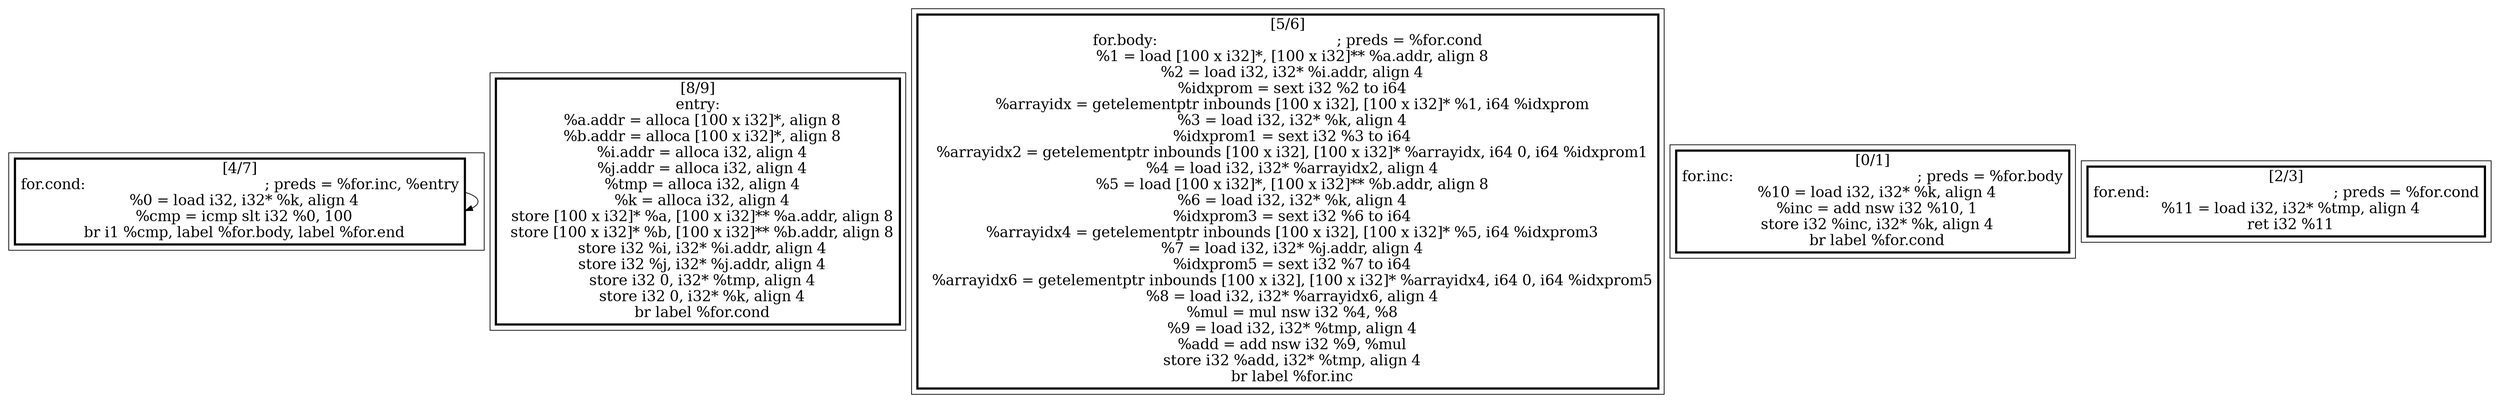 
digraph G {





subgraph cluster4 {


node24 [penwidth=3.0,fontsize=20,shape=rectangle,label="[4/7]
for.cond:                                         ; preds = %for.inc, %entry
  %0 = load i32, i32* %k, align 4
  %cmp = icmp slt i32 %0, 100
  br i1 %cmp, label %for.body, label %for.end
" ]

node24->node24 [ ]


}

subgraph cluster3 {


node23 [penwidth=3.0,fontsize=20,shape=rectangle,label="[8/9]
entry:
  %a.addr = alloca [100 x i32]*, align 8
  %b.addr = alloca [100 x i32]*, align 8
  %i.addr = alloca i32, align 4
  %j.addr = alloca i32, align 4
  %tmp = alloca i32, align 4
  %k = alloca i32, align 4
  store [100 x i32]* %a, [100 x i32]** %a.addr, align 8
  store [100 x i32]* %b, [100 x i32]** %b.addr, align 8
  store i32 %i, i32* %i.addr, align 4
  store i32 %j, i32* %j.addr, align 4
  store i32 0, i32* %tmp, align 4
  store i32 0, i32* %k, align 4
  br label %for.cond
" ]



}

subgraph cluster2 {


node22 [penwidth=3.0,fontsize=20,shape=rectangle,label="[5/6]
for.body:                                         ; preds = %for.cond
  %1 = load [100 x i32]*, [100 x i32]** %a.addr, align 8
  %2 = load i32, i32* %i.addr, align 4
  %idxprom = sext i32 %2 to i64
  %arrayidx = getelementptr inbounds [100 x i32], [100 x i32]* %1, i64 %idxprom
  %3 = load i32, i32* %k, align 4
  %idxprom1 = sext i32 %3 to i64
  %arrayidx2 = getelementptr inbounds [100 x i32], [100 x i32]* %arrayidx, i64 0, i64 %idxprom1
  %4 = load i32, i32* %arrayidx2, align 4
  %5 = load [100 x i32]*, [100 x i32]** %b.addr, align 8
  %6 = load i32, i32* %k, align 4
  %idxprom3 = sext i32 %6 to i64
  %arrayidx4 = getelementptr inbounds [100 x i32], [100 x i32]* %5, i64 %idxprom3
  %7 = load i32, i32* %j.addr, align 4
  %idxprom5 = sext i32 %7 to i64
  %arrayidx6 = getelementptr inbounds [100 x i32], [100 x i32]* %arrayidx4, i64 0, i64 %idxprom5
  %8 = load i32, i32* %arrayidx6, align 4
  %mul = mul nsw i32 %4, %8
  %9 = load i32, i32* %tmp, align 4
  %add = add nsw i32 %9, %mul
  store i32 %add, i32* %tmp, align 4
  br label %for.inc
" ]



}

subgraph cluster0 {


node20 [penwidth=3.0,fontsize=20,shape=rectangle,label="[0/1]
for.inc:                                          ; preds = %for.body
  %10 = load i32, i32* %k, align 4
  %inc = add nsw i32 %10, 1
  store i32 %inc, i32* %k, align 4
  br label %for.cond
" ]



}

subgraph cluster1 {


node21 [penwidth=3.0,fontsize=20,shape=rectangle,label="[2/3]
for.end:                                          ; preds = %for.cond
  %11 = load i32, i32* %tmp, align 4
  ret i32 %11
" ]



}

}
